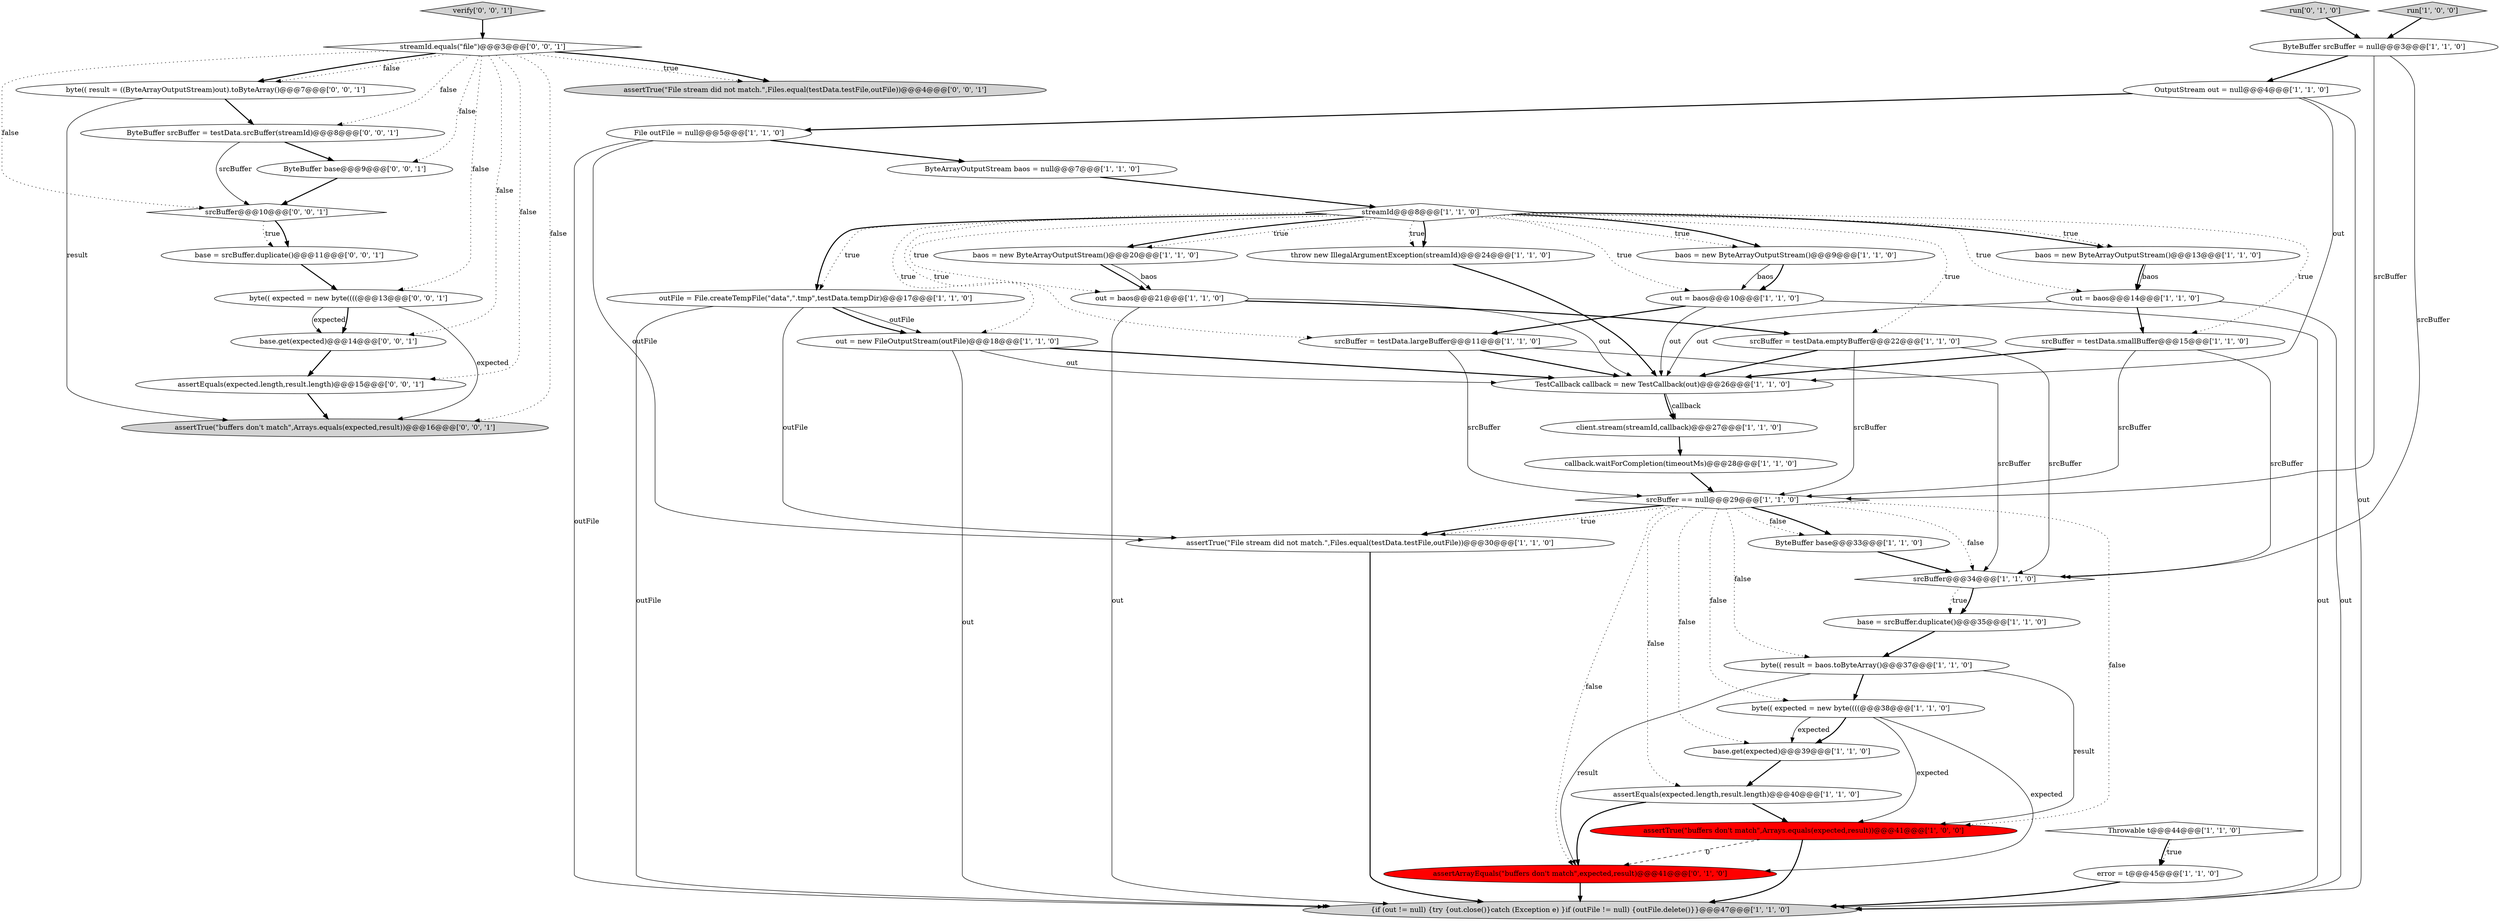 digraph {
36 [style = filled, label = "base.get(expected)@@@14@@@['0', '0', '1']", fillcolor = white, shape = ellipse image = "AAA0AAABBB3BBB"];
26 [style = filled, label = "Throwable t@@@44@@@['1', '1', '0']", fillcolor = white, shape = diamond image = "AAA0AAABBB1BBB"];
38 [style = filled, label = "byte(( result = ((ByteArrayOutputStream)out).toByteArray()@@@7@@@['0', '0', '1']", fillcolor = white, shape = ellipse image = "AAA0AAABBB3BBB"];
34 [style = filled, label = "run['0', '1', '0']", fillcolor = lightgray, shape = diamond image = "AAA0AAABBB2BBB"];
27 [style = filled, label = "File outFile = null@@@5@@@['1', '1', '0']", fillcolor = white, shape = ellipse image = "AAA0AAABBB1BBB"];
42 [style = filled, label = "byte(( expected = new byte((((@@@13@@@['0', '0', '1']", fillcolor = white, shape = ellipse image = "AAA0AAABBB3BBB"];
45 [style = filled, label = "ByteBuffer srcBuffer = testData.srcBuffer(streamId)@@@8@@@['0', '0', '1']", fillcolor = white, shape = ellipse image = "AAA0AAABBB3BBB"];
23 [style = filled, label = "baos = new ByteArrayOutputStream()@@@20@@@['1', '1', '0']", fillcolor = white, shape = ellipse image = "AAA0AAABBB1BBB"];
29 [style = filled, label = "out = new FileOutputStream(outFile)@@@18@@@['1', '1', '0']", fillcolor = white, shape = ellipse image = "AAA0AAABBB1BBB"];
16 [style = filled, label = "out = baos@@@14@@@['1', '1', '0']", fillcolor = white, shape = ellipse image = "AAA0AAABBB1BBB"];
39 [style = filled, label = "streamId.equals(\"file\")@@@3@@@['0', '0', '1']", fillcolor = white, shape = diamond image = "AAA0AAABBB3BBB"];
35 [style = filled, label = "assertArrayEquals(\"buffers don't match\",expected,result)@@@41@@@['0', '1', '0']", fillcolor = red, shape = ellipse image = "AAA1AAABBB2BBB"];
19 [style = filled, label = "{if (out != null) {try {out.close()}catch (Exception e) }if (outFile != null) {outFile.delete()}}@@@47@@@['1', '1', '0']", fillcolor = lightgray, shape = ellipse image = "AAA0AAABBB1BBB"];
32 [style = filled, label = "ByteBuffer srcBuffer = null@@@3@@@['1', '1', '0']", fillcolor = white, shape = ellipse image = "AAA0AAABBB1BBB"];
8 [style = filled, label = "TestCallback callback = new TestCallback(out)@@@26@@@['1', '1', '0']", fillcolor = white, shape = ellipse image = "AAA0AAABBB1BBB"];
41 [style = filled, label = "verify['0', '0', '1']", fillcolor = lightgray, shape = diamond image = "AAA0AAABBB3BBB"];
14 [style = filled, label = "ByteBuffer base@@@33@@@['1', '1', '0']", fillcolor = white, shape = ellipse image = "AAA0AAABBB1BBB"];
4 [style = filled, label = "srcBuffer = testData.emptyBuffer@@@22@@@['1', '1', '0']", fillcolor = white, shape = ellipse image = "AAA0AAABBB1BBB"];
15 [style = filled, label = "base.get(expected)@@@39@@@['1', '1', '0']", fillcolor = white, shape = ellipse image = "AAA0AAABBB1BBB"];
47 [style = filled, label = "srcBuffer@@@10@@@['0', '0', '1']", fillcolor = white, shape = diamond image = "AAA0AAABBB3BBB"];
21 [style = filled, label = "streamId@@@8@@@['1', '1', '0']", fillcolor = white, shape = diamond image = "AAA0AAABBB1BBB"];
30 [style = filled, label = "out = baos@@@21@@@['1', '1', '0']", fillcolor = white, shape = ellipse image = "AAA0AAABBB1BBB"];
17 [style = filled, label = "run['1', '0', '0']", fillcolor = lightgray, shape = diamond image = "AAA0AAABBB1BBB"];
0 [style = filled, label = "base = srcBuffer.duplicate()@@@35@@@['1', '1', '0']", fillcolor = white, shape = ellipse image = "AAA0AAABBB1BBB"];
11 [style = filled, label = "error = t@@@45@@@['1', '1', '0']", fillcolor = white, shape = ellipse image = "AAA0AAABBB1BBB"];
37 [style = filled, label = "assertEquals(expected.length,result.length)@@@15@@@['0', '0', '1']", fillcolor = white, shape = ellipse image = "AAA0AAABBB3BBB"];
3 [style = filled, label = "baos = new ByteArrayOutputStream()@@@13@@@['1', '1', '0']", fillcolor = white, shape = ellipse image = "AAA0AAABBB1BBB"];
9 [style = filled, label = "client.stream(streamId,callback)@@@27@@@['1', '1', '0']", fillcolor = white, shape = ellipse image = "AAA0AAABBB1BBB"];
44 [style = filled, label = "assertTrue(\"buffers don't match\",Arrays.equals(expected,result))@@@16@@@['0', '0', '1']", fillcolor = lightgray, shape = ellipse image = "AAA0AAABBB3BBB"];
2 [style = filled, label = "srcBuffer@@@34@@@['1', '1', '0']", fillcolor = white, shape = diamond image = "AAA0AAABBB1BBB"];
46 [style = filled, label = "ByteBuffer base@@@9@@@['0', '0', '1']", fillcolor = white, shape = ellipse image = "AAA0AAABBB3BBB"];
1 [style = filled, label = "out = baos@@@10@@@['1', '1', '0']", fillcolor = white, shape = ellipse image = "AAA0AAABBB1BBB"];
7 [style = filled, label = "assertTrue(\"File stream did not match.\",Files.equal(testData.testFile,outFile))@@@30@@@['1', '1', '0']", fillcolor = white, shape = ellipse image = "AAA0AAABBB1BBB"];
22 [style = filled, label = "throw new IllegalArgumentException(streamId)@@@24@@@['1', '1', '0']", fillcolor = white, shape = ellipse image = "AAA0AAABBB1BBB"];
13 [style = filled, label = "ByteArrayOutputStream baos = null@@@7@@@['1', '1', '0']", fillcolor = white, shape = ellipse image = "AAA0AAABBB1BBB"];
12 [style = filled, label = "assertTrue(\"buffers don't match\",Arrays.equals(expected,result))@@@41@@@['1', '0', '0']", fillcolor = red, shape = ellipse image = "AAA1AAABBB1BBB"];
20 [style = filled, label = "baos = new ByteArrayOutputStream()@@@9@@@['1', '1', '0']", fillcolor = white, shape = ellipse image = "AAA0AAABBB1BBB"];
40 [style = filled, label = "assertTrue(\"File stream did not match.\",Files.equal(testData.testFile,outFile))@@@4@@@['0', '0', '1']", fillcolor = lightgray, shape = ellipse image = "AAA0AAABBB3BBB"];
6 [style = filled, label = "callback.waitForCompletion(timeoutMs)@@@28@@@['1', '1', '0']", fillcolor = white, shape = ellipse image = "AAA0AAABBB1BBB"];
28 [style = filled, label = "OutputStream out = null@@@4@@@['1', '1', '0']", fillcolor = white, shape = ellipse image = "AAA0AAABBB1BBB"];
43 [style = filled, label = "base = srcBuffer.duplicate()@@@11@@@['0', '0', '1']", fillcolor = white, shape = ellipse image = "AAA0AAABBB3BBB"];
31 [style = filled, label = "byte(( result = baos.toByteArray()@@@37@@@['1', '1', '0']", fillcolor = white, shape = ellipse image = "AAA0AAABBB1BBB"];
33 [style = filled, label = "srcBuffer = testData.largeBuffer@@@11@@@['1', '1', '0']", fillcolor = white, shape = ellipse image = "AAA0AAABBB1BBB"];
24 [style = filled, label = "assertEquals(expected.length,result.length)@@@40@@@['1', '1', '0']", fillcolor = white, shape = ellipse image = "AAA0AAABBB1BBB"];
10 [style = filled, label = "srcBuffer = testData.smallBuffer@@@15@@@['1', '1', '0']", fillcolor = white, shape = ellipse image = "AAA0AAABBB1BBB"];
18 [style = filled, label = "outFile = File.createTempFile(\"data\",\".tmp\",testData.tempDir)@@@17@@@['1', '1', '0']", fillcolor = white, shape = ellipse image = "AAA0AAABBB1BBB"];
5 [style = filled, label = "byte(( expected = new byte((((@@@38@@@['1', '1', '0']", fillcolor = white, shape = ellipse image = "AAA0AAABBB1BBB"];
25 [style = filled, label = "srcBuffer == null@@@29@@@['1', '1', '0']", fillcolor = white, shape = diamond image = "AAA0AAABBB1BBB"];
27->13 [style = bold, label=""];
10->25 [style = solid, label="srcBuffer"];
29->8 [style = solid, label="out"];
12->35 [style = dashed, label="0"];
21->18 [style = dotted, label="true"];
30->19 [style = solid, label="out"];
43->42 [style = bold, label=""];
5->15 [style = bold, label=""];
8->9 [style = solid, label="callback"];
25->14 [style = bold, label=""];
3->16 [style = bold, label=""];
4->2 [style = solid, label="srcBuffer"];
1->19 [style = solid, label="out"];
21->18 [style = bold, label=""];
26->11 [style = bold, label=""];
9->6 [style = bold, label=""];
27->7 [style = solid, label="outFile"];
42->44 [style = solid, label="expected"];
22->8 [style = bold, label=""];
39->44 [style = dotted, label="false"];
1->33 [style = bold, label=""];
10->8 [style = bold, label=""];
21->23 [style = dotted, label="true"];
39->38 [style = bold, label=""];
30->8 [style = solid, label="out"];
4->8 [style = bold, label=""];
33->2 [style = solid, label="srcBuffer"];
34->32 [style = bold, label=""];
28->8 [style = solid, label="out"];
5->15 [style = solid, label="expected"];
21->3 [style = bold, label=""];
25->15 [style = dotted, label="false"];
25->24 [style = dotted, label="false"];
39->36 [style = dotted, label="false"];
39->45 [style = dotted, label="false"];
2->0 [style = dotted, label="true"];
21->20 [style = dotted, label="true"];
23->30 [style = bold, label=""];
27->19 [style = solid, label="outFile"];
31->5 [style = bold, label=""];
32->25 [style = solid, label="srcBuffer"];
21->29 [style = dotted, label="true"];
25->2 [style = dotted, label="false"];
21->22 [style = dotted, label="true"];
38->45 [style = bold, label=""];
47->43 [style = bold, label=""];
25->7 [style = bold, label=""];
38->44 [style = solid, label="result"];
20->1 [style = solid, label="baos"];
21->33 [style = dotted, label="true"];
47->43 [style = dotted, label="true"];
21->22 [style = bold, label=""];
21->30 [style = dotted, label="true"];
25->14 [style = dotted, label="false"];
39->40 [style = dotted, label="true"];
36->37 [style = bold, label=""];
45->46 [style = bold, label=""];
21->16 [style = dotted, label="true"];
18->19 [style = solid, label="outFile"];
33->8 [style = bold, label=""];
0->31 [style = bold, label=""];
39->47 [style = dotted, label="false"];
21->23 [style = bold, label=""];
42->36 [style = solid, label="expected"];
23->30 [style = solid, label="baos"];
24->12 [style = bold, label=""];
45->47 [style = solid, label="srcBuffer"];
25->12 [style = dotted, label="false"];
18->7 [style = solid, label="outFile"];
21->10 [style = dotted, label="true"];
20->1 [style = bold, label=""];
25->7 [style = dotted, label="true"];
2->0 [style = bold, label=""];
18->29 [style = solid, label="outFile"];
31->35 [style = solid, label="result"];
5->35 [style = solid, label="expected"];
39->40 [style = bold, label=""];
37->44 [style = bold, label=""];
21->3 [style = dotted, label="true"];
25->5 [style = dotted, label="false"];
14->2 [style = bold, label=""];
26->11 [style = dotted, label="true"];
7->19 [style = bold, label=""];
3->16 [style = solid, label="baos"];
4->25 [style = solid, label="srcBuffer"];
1->8 [style = solid, label="out"];
39->38 [style = dotted, label="false"];
29->8 [style = bold, label=""];
39->42 [style = dotted, label="false"];
21->1 [style = dotted, label="true"];
16->10 [style = bold, label=""];
24->35 [style = bold, label=""];
25->35 [style = dotted, label="false"];
35->19 [style = bold, label=""];
28->19 [style = solid, label="out"];
31->12 [style = solid, label="result"];
39->37 [style = dotted, label="false"];
17->32 [style = bold, label=""];
42->36 [style = bold, label=""];
11->19 [style = bold, label=""];
46->47 [style = bold, label=""];
21->4 [style = dotted, label="true"];
32->2 [style = solid, label="srcBuffer"];
25->31 [style = dotted, label="false"];
10->2 [style = solid, label="srcBuffer"];
18->29 [style = bold, label=""];
5->12 [style = solid, label="expected"];
21->20 [style = bold, label=""];
39->46 [style = dotted, label="false"];
30->4 [style = bold, label=""];
16->19 [style = solid, label="out"];
15->24 [style = bold, label=""];
33->25 [style = solid, label="srcBuffer"];
8->9 [style = bold, label=""];
29->19 [style = solid, label="out"];
28->27 [style = bold, label=""];
41->39 [style = bold, label=""];
12->19 [style = bold, label=""];
13->21 [style = bold, label=""];
32->28 [style = bold, label=""];
16->8 [style = solid, label="out"];
6->25 [style = bold, label=""];
}
